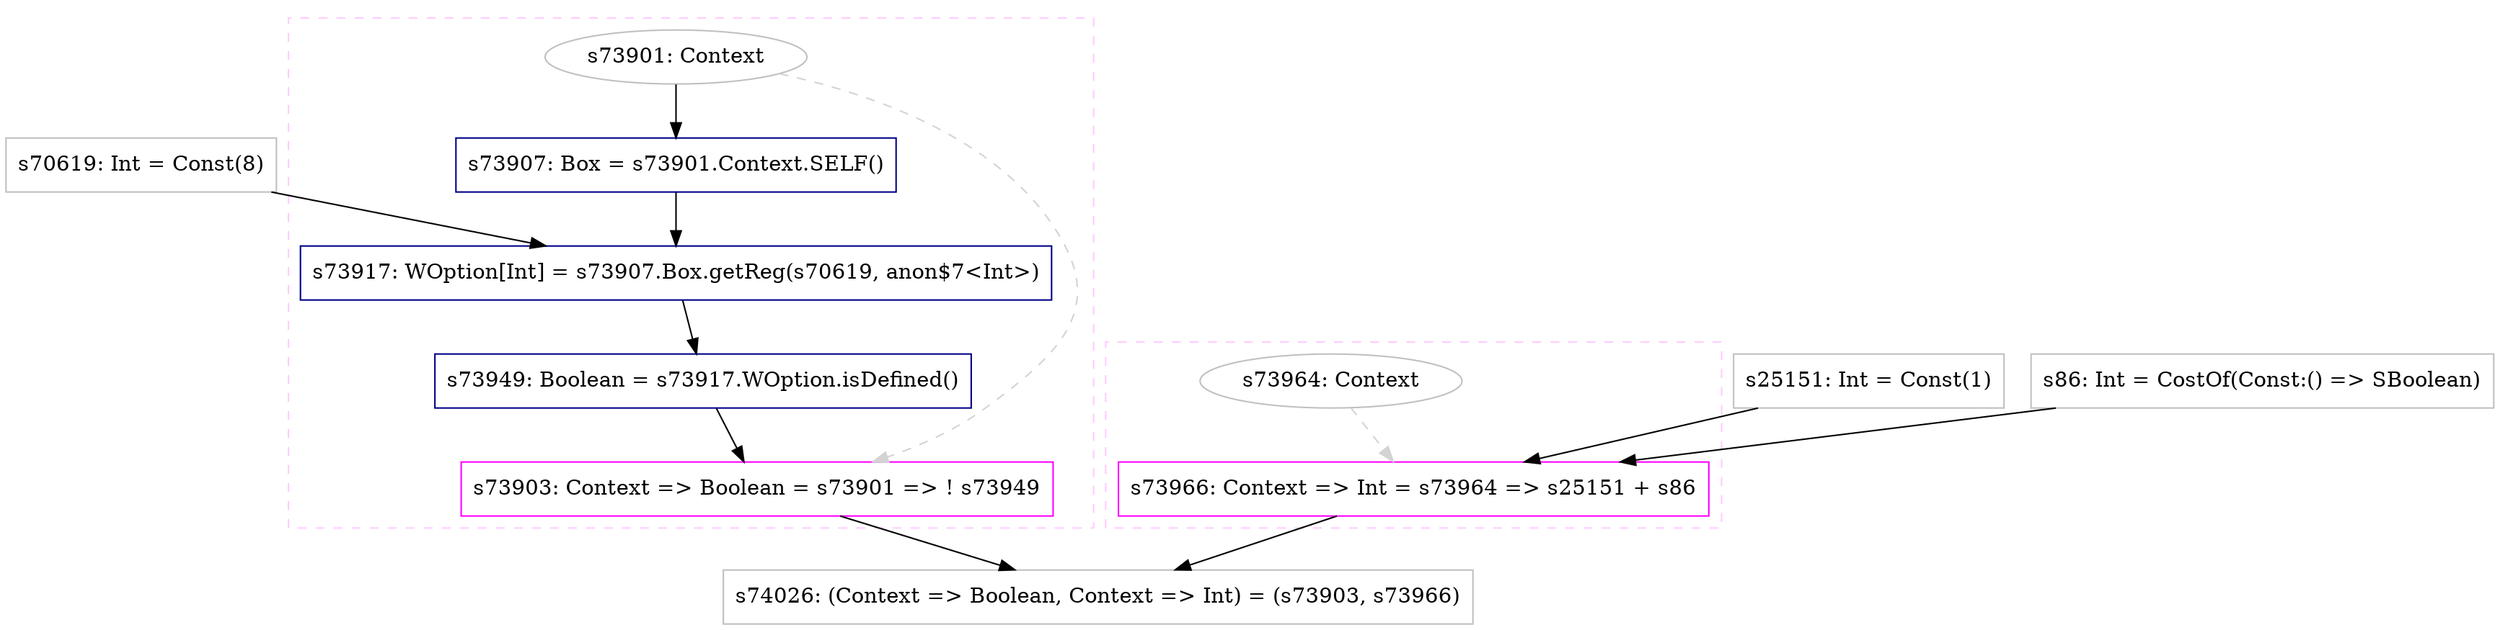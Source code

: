 digraph "Def2" {
concentrate=true
node [style=filled, fillcolor=orangered]

"s70619" [
label="s70619: Int = Const(8)"
shape=box, color=gray, tooltip="s70619:Int", style=filled, fillcolor=white
]
subgraph cluster_s73903 {
style=dashed; color="#FFCCFF"
"s73901" [
label="s73901: Context"
shape=oval, color=gray, tooltip="s73901:Context", style=filled, fillcolor=white
]
"s73903" [
label="s73903: Context => Boolean = s73901 => ! s73949"
shape=box, color=magenta, tooltip="s73903:Context => Boolean", style=filled, fillcolor=white
]
{rank=source; s73901}
"s73907" [
label="s73907: Box = s73901.Context.SELF()"
shape=box, color=darkblue, tooltip="s73907:Box", style=filled, fillcolor=white
]
"s73917" [
label="s73917: WOption[Int] = s73907.Box.getReg(s70619, anon$7<Int>)"
shape=box, color=darkblue, tooltip="s73917:WOption[Int]", style=filled, fillcolor=white
]
"s73949" [
label="s73949: Boolean = s73917.WOption.isDefined()"
shape=box, color=darkblue, tooltip="s73949:Boolean", style=filled, fillcolor=white
]
{rank=sink; s73903}
}
"s25151" [
label="s25151: Int = Const(1)"
shape=box, color=gray, tooltip="s25151:Int", style=filled, fillcolor=white
]
"s86" [
label="s86: Int = CostOf(Const:() => SBoolean)"
shape=box, color=gray, tooltip="s86:Int", style=filled, fillcolor=white
]
subgraph cluster_s73966 {
style=dashed; color="#FFCCFF"
"s73964" [
label="s73964: Context"
shape=oval, color=gray, tooltip="s73964:Context", style=filled, fillcolor=white
]
"s73966" [
label="s73966: Context => Int = s73964 => s25151 + s86"
shape=box, color=magenta, tooltip="s73966:Context => Int", style=filled, fillcolor=white
]
{rank=source; s73964}
{rank=sink; s73966}
}
"s74026" [
label="s74026: (Context => Boolean, Context => Int) = (s73903, s73966)"
shape=box, color=gray, tooltip="s74026:(Context => Boolean, Context => Int)", style=filled, fillcolor=white
]
"s73964" -> "s73966" [style=dashed, color=lightgray, weight=0]
"s25151" -> "s73966" [style=solid]
"s86" -> "s73966" [style=solid]
"s73901" -> "s73907" [style=solid]
"s73903" -> "s74026" [style=solid]
"s73966" -> "s74026" [style=solid]
"s73917" -> "s73949" [style=solid]
"s73907" -> "s73917" [style=solid]
"s70619" -> "s73917" [style=solid]
"s73901" -> "s73903" [style=dashed, color=lightgray, weight=0]
"s73949" -> "s73903" [style=solid]
}
